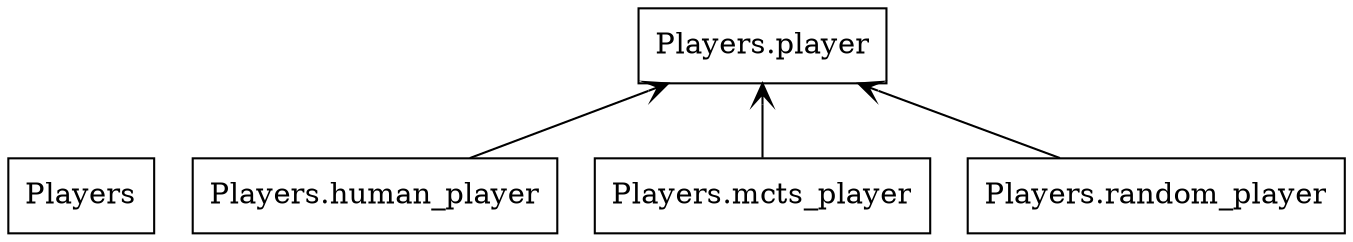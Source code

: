 digraph "packages" {
rankdir=BT
charset="utf-8"
"Players" [color="black", label=<Players>, shape="box", style="solid"];
"Players.human_player" [color="black", label=<Players.human_player>, shape="box", style="solid"];
"Players.mcts_player" [color="black", label=<Players.mcts_player>, shape="box", style="solid"];
"Players.player" [color="black", label=<Players.player>, shape="box", style="solid"];
"Players.random_player" [color="black", label=<Players.random_player>, shape="box", style="solid"];
"Players.human_player" -> "Players.player" [arrowhead="open", arrowtail="none"];
"Players.mcts_player" -> "Players.player" [arrowhead="open", arrowtail="none"];
"Players.random_player" -> "Players.player" [arrowhead="open", arrowtail="none"];
}
